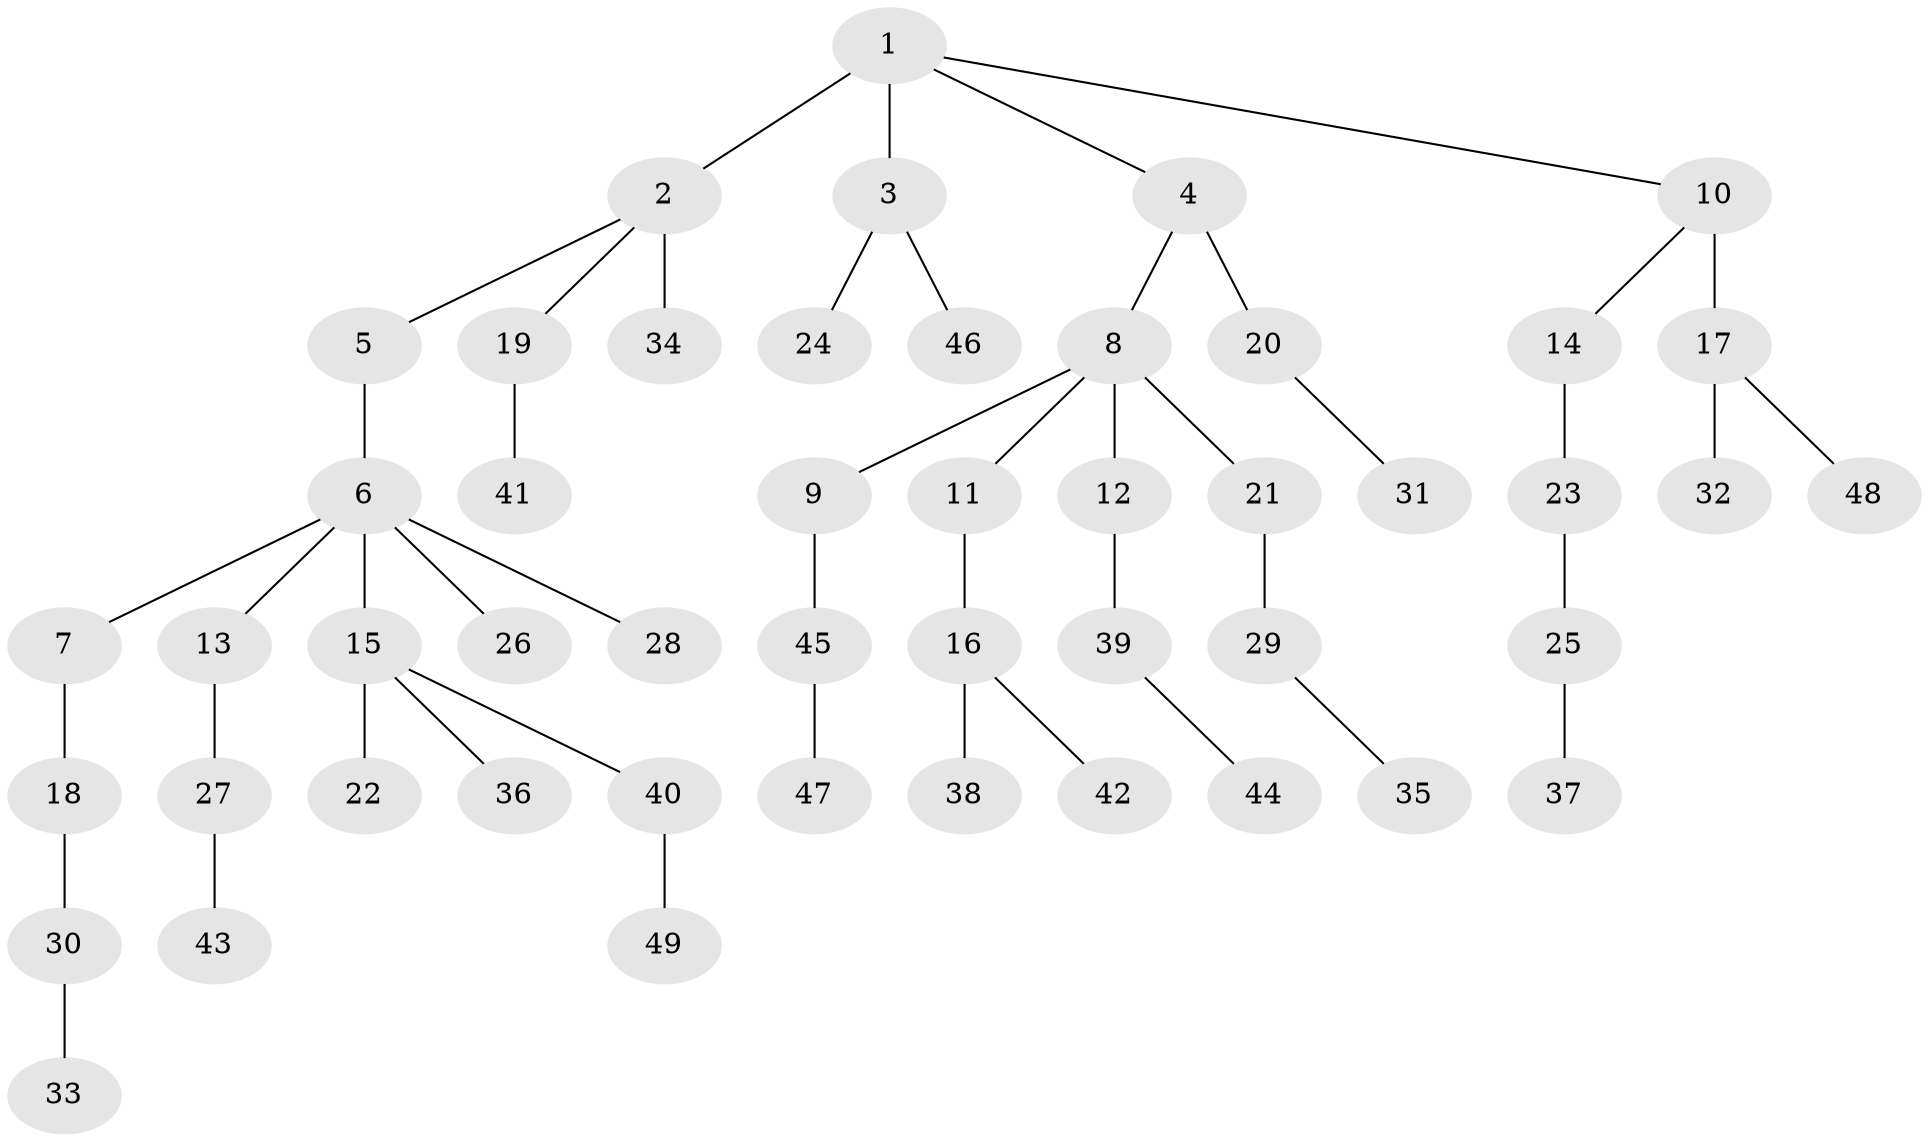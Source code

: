 // original degree distribution, {6: 0.025210084033613446, 4: 0.07563025210084033, 3: 0.13445378151260504, 5: 0.01680672268907563, 2: 0.29411764705882354, 1: 0.453781512605042}
// Generated by graph-tools (version 1.1) at 2025/51/03/04/25 22:51:50]
// undirected, 49 vertices, 48 edges
graph export_dot {
  node [color=gray90,style=filled];
  1;
  2;
  3;
  4;
  5;
  6;
  7;
  8;
  9;
  10;
  11;
  12;
  13;
  14;
  15;
  16;
  17;
  18;
  19;
  20;
  21;
  22;
  23;
  24;
  25;
  26;
  27;
  28;
  29;
  30;
  31;
  32;
  33;
  34;
  35;
  36;
  37;
  38;
  39;
  40;
  41;
  42;
  43;
  44;
  45;
  46;
  47;
  48;
  49;
  1 -- 2 [weight=2.0];
  1 -- 3 [weight=1.0];
  1 -- 4 [weight=1.0];
  1 -- 10 [weight=1.0];
  2 -- 5 [weight=1.0];
  2 -- 19 [weight=1.0];
  2 -- 34 [weight=1.0];
  3 -- 24 [weight=1.0];
  3 -- 46 [weight=1.0];
  4 -- 8 [weight=1.0];
  4 -- 20 [weight=2.0];
  5 -- 6 [weight=3.0];
  6 -- 7 [weight=1.0];
  6 -- 13 [weight=1.0];
  6 -- 15 [weight=1.0];
  6 -- 26 [weight=1.0];
  6 -- 28 [weight=1.0];
  7 -- 18 [weight=1.0];
  8 -- 9 [weight=1.0];
  8 -- 11 [weight=1.0];
  8 -- 12 [weight=1.0];
  8 -- 21 [weight=1.0];
  9 -- 45 [weight=1.0];
  10 -- 14 [weight=1.0];
  10 -- 17 [weight=3.0];
  11 -- 16 [weight=1.0];
  12 -- 39 [weight=1.0];
  13 -- 27 [weight=1.0];
  14 -- 23 [weight=1.0];
  15 -- 22 [weight=3.0];
  15 -- 36 [weight=1.0];
  15 -- 40 [weight=1.0];
  16 -- 38 [weight=1.0];
  16 -- 42 [weight=1.0];
  17 -- 32 [weight=1.0];
  17 -- 48 [weight=1.0];
  18 -- 30 [weight=1.0];
  19 -- 41 [weight=1.0];
  20 -- 31 [weight=1.0];
  21 -- 29 [weight=2.0];
  23 -- 25 [weight=1.0];
  25 -- 37 [weight=1.0];
  27 -- 43 [weight=1.0];
  29 -- 35 [weight=1.0];
  30 -- 33 [weight=1.0];
  39 -- 44 [weight=1.0];
  40 -- 49 [weight=1.0];
  45 -- 47 [weight=1.0];
}
